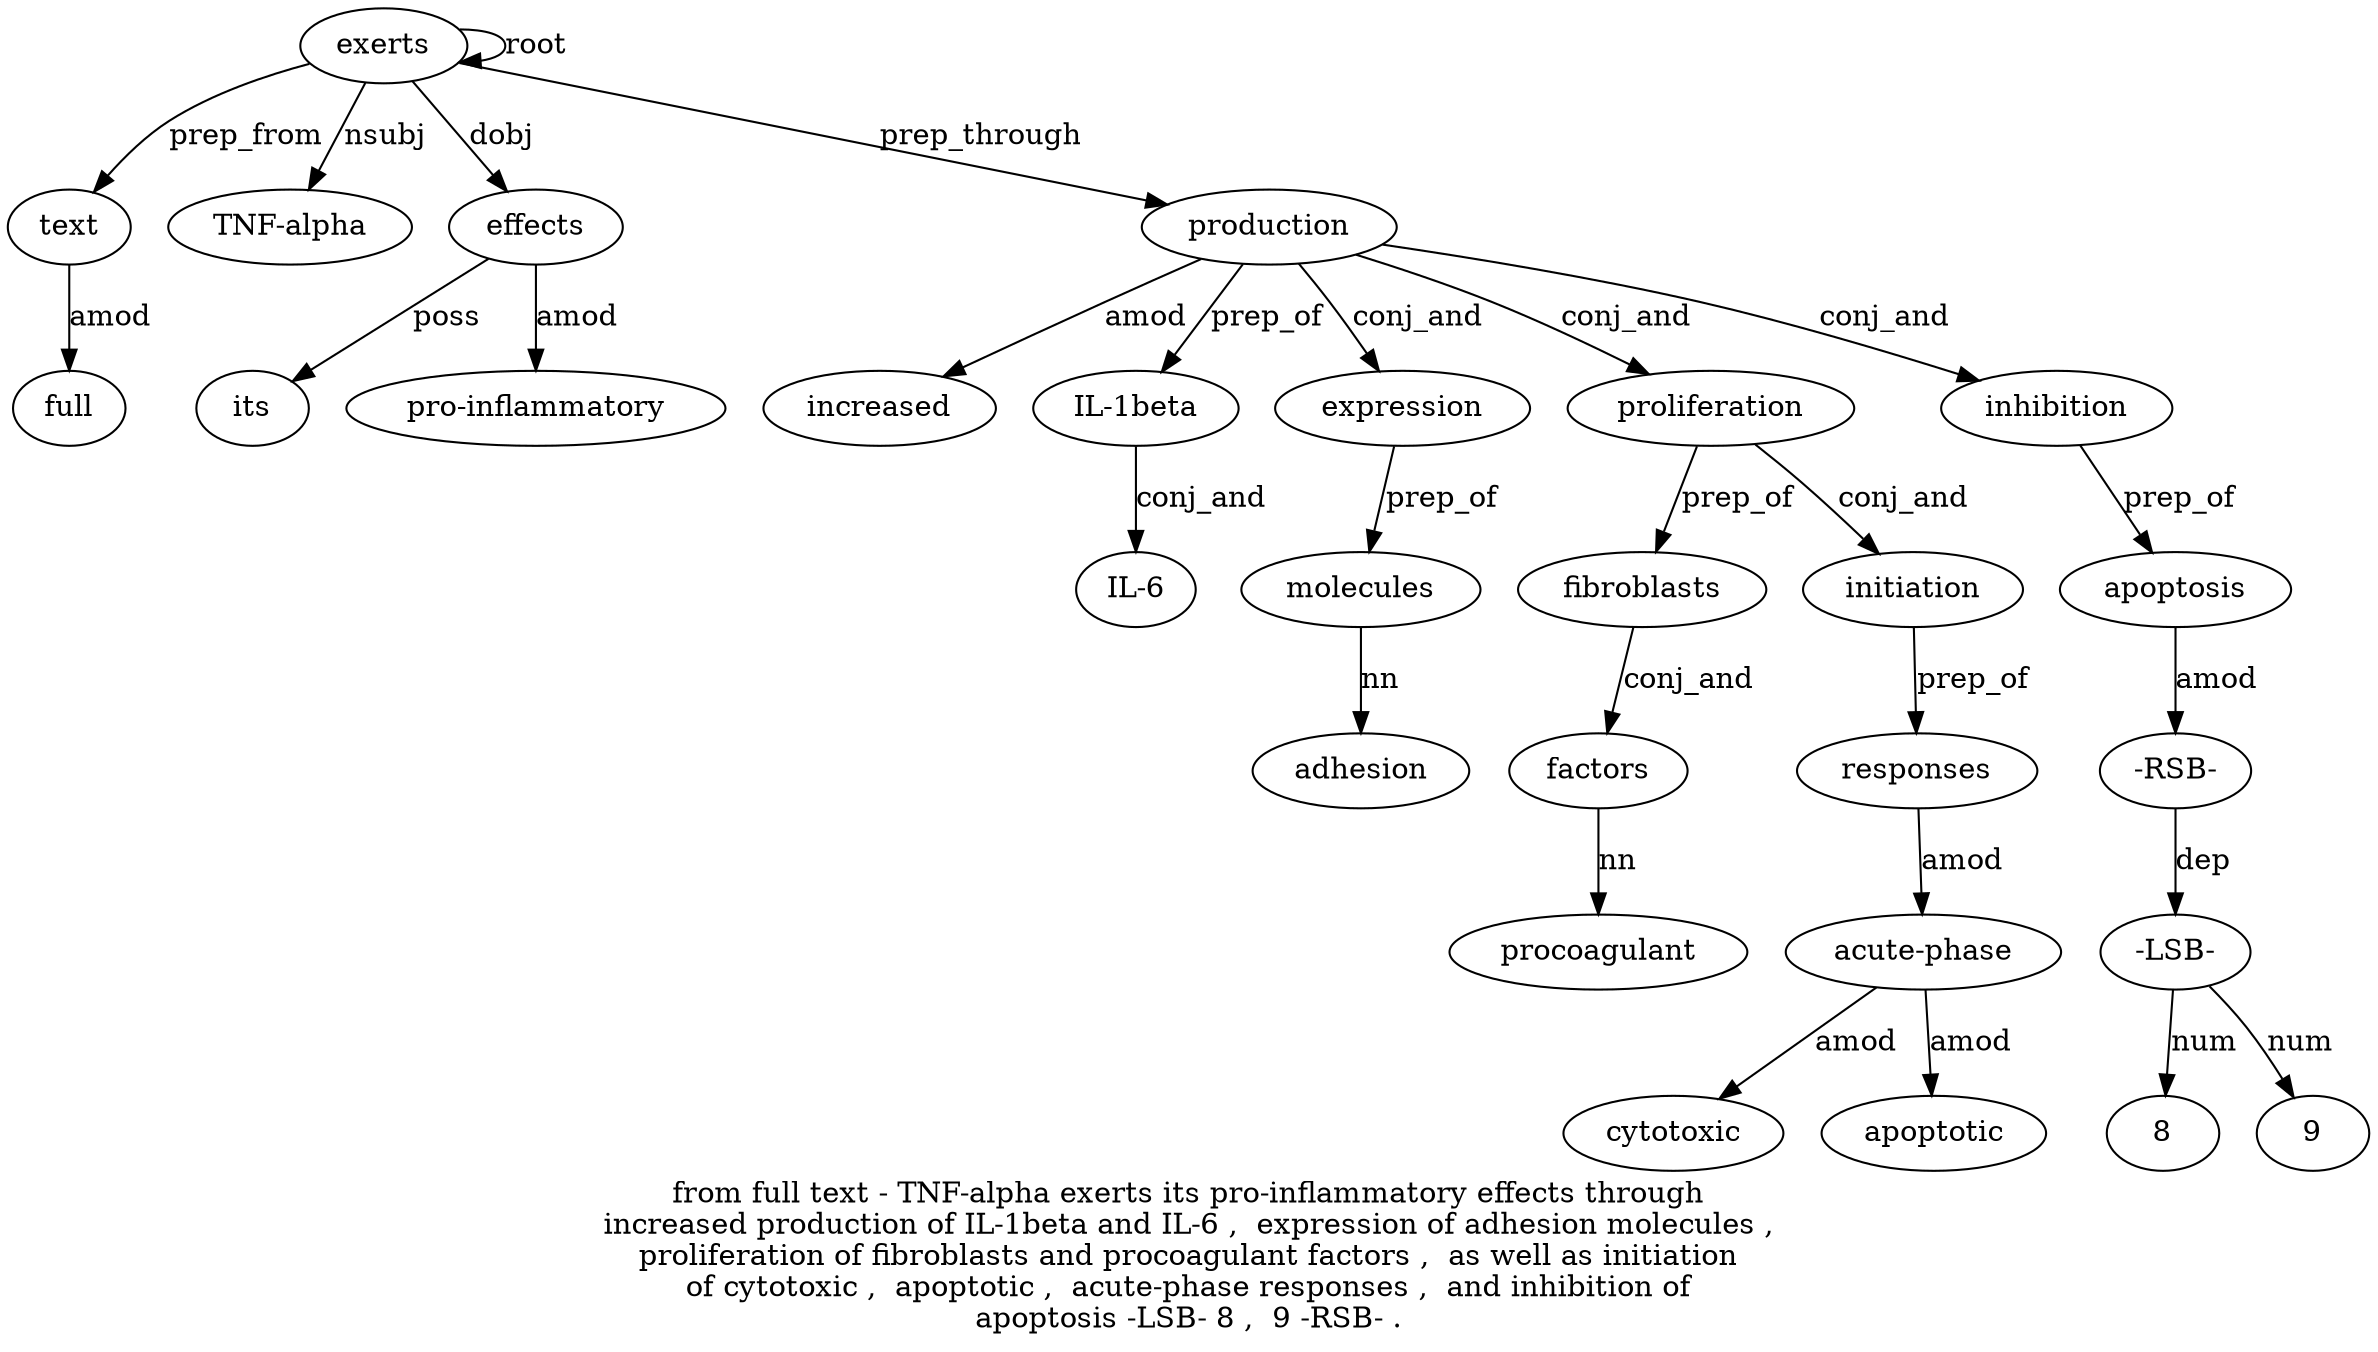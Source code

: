 digraph "from full text - TNF-alpha exerts its pro-inflammatory effects through increased production of IL-1beta and IL-6 ,  expression of adhesion molecules ,  proliferation of fibroblasts and procoagulant factors ,  as well as initiation of cytotoxic ,  apoptotic ,  acute-phase responses ,  and inhibition of apoptosis -LSB- 8 ,  9 -RSB- ." {
label="from full text - TNF-alpha exerts its pro-inflammatory effects through
increased production of IL-1beta and IL-6 ,  expression of adhesion molecules ,
proliferation of fibroblasts and procoagulant factors ,  as well as initiation
of cytotoxic ,  apoptotic ,  acute-phase responses ,  and inhibition of
apoptosis -LSB- 8 ,  9 -RSB- .";
text3 [style=filled, fillcolor=white, label=text];
full2 [style=filled, fillcolor=white, label=full];
text3 -> full2  [label=amod];
exerts6 [style=filled, fillcolor=white, label=exerts];
exerts6 -> text3  [label=prep_from];
"TNF-alpha5" [style=filled, fillcolor=white, label="TNF-alpha"];
exerts6 -> "TNF-alpha5"  [label=nsubj];
exerts6 -> exerts6  [label=root];
effects9 [style=filled, fillcolor=white, label=effects];
its7 [style=filled, fillcolor=white, label=its];
effects9 -> its7  [label=poss];
"pro-inflammatory8" [style=filled, fillcolor=white, label="pro-inflammatory"];
effects9 -> "pro-inflammatory8"  [label=amod];
exerts6 -> effects9  [label=dobj];
production12 [style=filled, fillcolor=white, label=production];
increased11 [style=filled, fillcolor=white, label=increased];
production12 -> increased11  [label=amod];
exerts6 -> production12  [label=prep_through];
"IL-1beta4" [style=filled, fillcolor=white, label="IL-1beta"];
production12 -> "IL-1beta4"  [label=prep_of];
"IL-61" [style=filled, fillcolor=white, label="IL-6"];
"IL-1beta4" -> "IL-61"  [label=conj_and];
expression18 [style=filled, fillcolor=white, label=expression];
production12 -> expression18  [label=conj_and];
molecules21 [style=filled, fillcolor=white, label=molecules];
adhesion20 [style=filled, fillcolor=white, label=adhesion];
molecules21 -> adhesion20  [label=nn];
expression18 -> molecules21  [label=prep_of];
proliferation23 [style=filled, fillcolor=white, label=proliferation];
production12 -> proliferation23  [label=conj_and];
fibroblasts25 [style=filled, fillcolor=white, label=fibroblasts];
proliferation23 -> fibroblasts25  [label=prep_of];
factors28 [style=filled, fillcolor=white, label=factors];
procoagulant27 [style=filled, fillcolor=white, label=procoagulant];
factors28 -> procoagulant27  [label=nn];
fibroblasts25 -> factors28  [label=conj_and];
initiation33 [style=filled, fillcolor=white, label=initiation];
proliferation23 -> initiation33  [label=conj_and];
"acute-phase39" [style=filled, fillcolor=white, label="acute-phase"];
cytotoxic35 [style=filled, fillcolor=white, label=cytotoxic];
"acute-phase39" -> cytotoxic35  [label=amod];
apoptotic37 [style=filled, fillcolor=white, label=apoptotic];
"acute-phase39" -> apoptotic37  [label=amod];
responses40 [style=filled, fillcolor=white, label=responses];
responses40 -> "acute-phase39"  [label=amod];
initiation33 -> responses40  [label=prep_of];
inhibition43 [style=filled, fillcolor=white, label=inhibition];
production12 -> inhibition43  [label=conj_and];
apoptosis45 [style=filled, fillcolor=white, label=apoptosis];
inhibition43 -> apoptosis45  [label=prep_of];
"-RSB-50" [style=filled, fillcolor=white, label="-RSB-"];
"-LSB-46" [style=filled, fillcolor=white, label="-LSB-"];
"-RSB-50" -> "-LSB-46"  [label=dep];
847 [style=filled, fillcolor=white, label=8];
"-LSB-46" -> 847  [label=num];
94 [style=filled, fillcolor=white, label=9];
"-LSB-46" -> 94  [label=num];
apoptosis45 -> "-RSB-50"  [label=amod];
}
